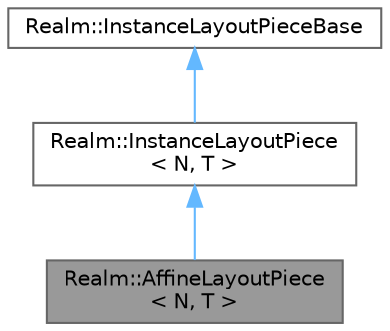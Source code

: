 digraph "Realm::AffineLayoutPiece&lt; N, T &gt;"
{
 // LATEX_PDF_SIZE
  bgcolor="transparent";
  edge [fontname=Helvetica,fontsize=10,labelfontname=Helvetica,labelfontsize=10];
  node [fontname=Helvetica,fontsize=10,shape=box,height=0.2,width=0.4];
  Node1 [id="Node000001",label="Realm::AffineLayoutPiece\l\< N, T \>",height=0.2,width=0.4,color="gray40", fillcolor="grey60", style="filled", fontcolor="black",tooltip=" "];
  Node2 -> Node1 [id="edge1_Node000001_Node000002",dir="back",color="steelblue1",style="solid",tooltip=" "];
  Node2 [id="Node000002",label="Realm::InstanceLayoutPiece\l\< N, T \>",height=0.2,width=0.4,color="gray40", fillcolor="white", style="filled",URL="$classRealm_1_1InstanceLayoutPiece.html",tooltip=" "];
  Node3 -> Node2 [id="edge2_Node000002_Node000003",dir="back",color="steelblue1",style="solid",tooltip=" "];
  Node3 [id="Node000003",label="Realm::InstanceLayoutPieceBase",height=0.2,width=0.4,color="gray40", fillcolor="white", style="filled",URL="$classRealm_1_1InstanceLayoutPieceBase.html",tooltip=" "];
}
